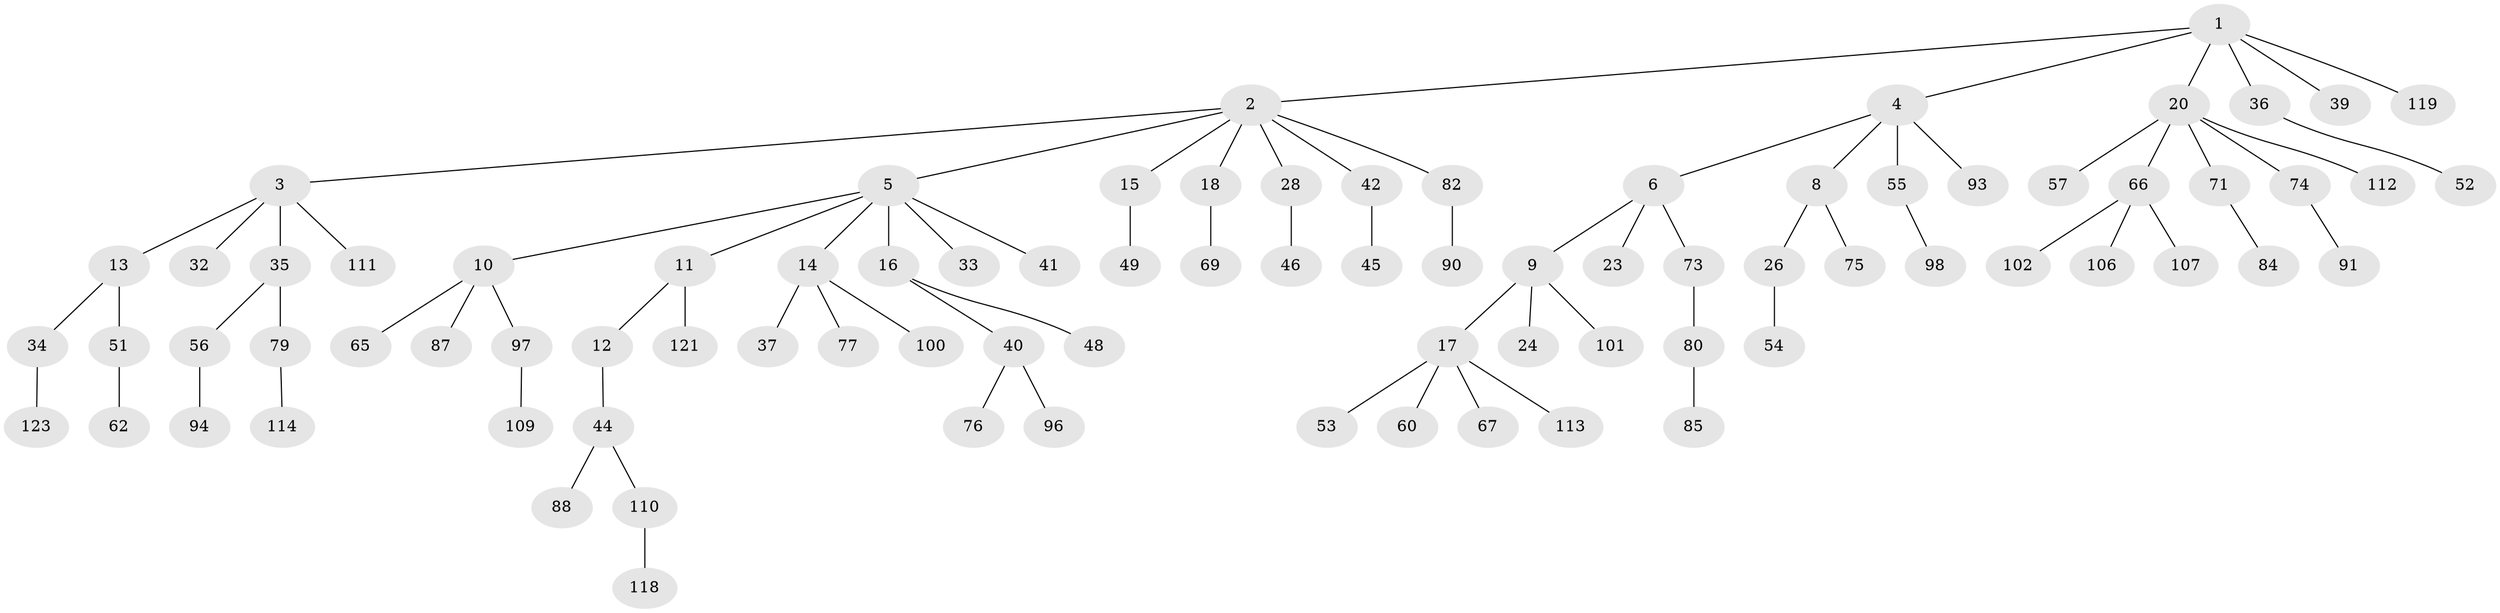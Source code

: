 // original degree distribution, {6: 0.024390243902439025, 9: 0.008130081300813009, 4: 0.06504065040650407, 7: 0.008130081300813009, 5: 0.008130081300813009, 2: 0.21138211382113822, 3: 0.15447154471544716, 1: 0.5203252032520326}
// Generated by graph-tools (version 1.1) at 2025/11/02/27/25 16:11:26]
// undirected, 85 vertices, 84 edges
graph export_dot {
graph [start="1"]
  node [color=gray90,style=filled];
  1 [super="+81"];
  2 [super="+19"];
  3 [super="+108"];
  4 [super="+27"];
  5 [super="+7"];
  6 [super="+68"];
  8 [super="+29"];
  9 [super="+22"];
  10 [super="+50"];
  11 [super="+21"];
  12 [super="+83"];
  13;
  14 [super="+78"];
  15 [super="+38"];
  16 [super="+25"];
  17 [super="+58"];
  18 [super="+30"];
  20 [super="+61"];
  23;
  24 [super="+63"];
  26 [super="+43"];
  28 [super="+31"];
  32;
  33;
  34;
  35;
  36;
  37;
  39;
  40 [super="+95"];
  41 [super="+47"];
  42;
  44 [super="+64"];
  45 [super="+122"];
  46;
  48;
  49 [super="+89"];
  51 [super="+92"];
  52 [super="+86"];
  53;
  54;
  55 [super="+99"];
  56 [super="+59"];
  57;
  60;
  62 [super="+70"];
  65;
  66 [super="+72"];
  67;
  69 [super="+104"];
  71 [super="+115"];
  73;
  74;
  75;
  76;
  77;
  79 [super="+105"];
  80 [super="+117"];
  82 [super="+103"];
  84 [super="+116"];
  85;
  87;
  88;
  90;
  91;
  93;
  94;
  96;
  97;
  98;
  100;
  101;
  102;
  106 [super="+120"];
  107;
  109;
  110;
  111;
  112;
  113;
  114;
  118;
  119;
  121;
  123;
  1 -- 2;
  1 -- 4;
  1 -- 20;
  1 -- 36;
  1 -- 39;
  1 -- 119;
  2 -- 3;
  2 -- 5;
  2 -- 15;
  2 -- 18;
  2 -- 28;
  2 -- 42;
  2 -- 82;
  3 -- 13;
  3 -- 32;
  3 -- 35;
  3 -- 111;
  4 -- 6;
  4 -- 8;
  4 -- 93;
  4 -- 55;
  5 -- 10;
  5 -- 11;
  5 -- 14;
  5 -- 16;
  5 -- 33;
  5 -- 41;
  6 -- 9;
  6 -- 23;
  6 -- 73;
  8 -- 26;
  8 -- 75;
  9 -- 17;
  9 -- 101;
  9 -- 24;
  10 -- 65;
  10 -- 97;
  10 -- 87;
  11 -- 12;
  11 -- 121;
  12 -- 44;
  13 -- 34;
  13 -- 51;
  14 -- 37;
  14 -- 77;
  14 -- 100;
  15 -- 49;
  16 -- 48;
  16 -- 40;
  17 -- 53;
  17 -- 113;
  17 -- 67;
  17 -- 60;
  18 -- 69;
  20 -- 57;
  20 -- 66;
  20 -- 71;
  20 -- 74;
  20 -- 112;
  26 -- 54;
  28 -- 46;
  34 -- 123;
  35 -- 56;
  35 -- 79;
  36 -- 52;
  40 -- 76;
  40 -- 96;
  42 -- 45;
  44 -- 88;
  44 -- 110;
  51 -- 62;
  55 -- 98;
  56 -- 94;
  66 -- 102;
  66 -- 107;
  66 -- 106;
  71 -- 84;
  73 -- 80;
  74 -- 91;
  79 -- 114;
  80 -- 85;
  82 -- 90;
  97 -- 109;
  110 -- 118;
}
